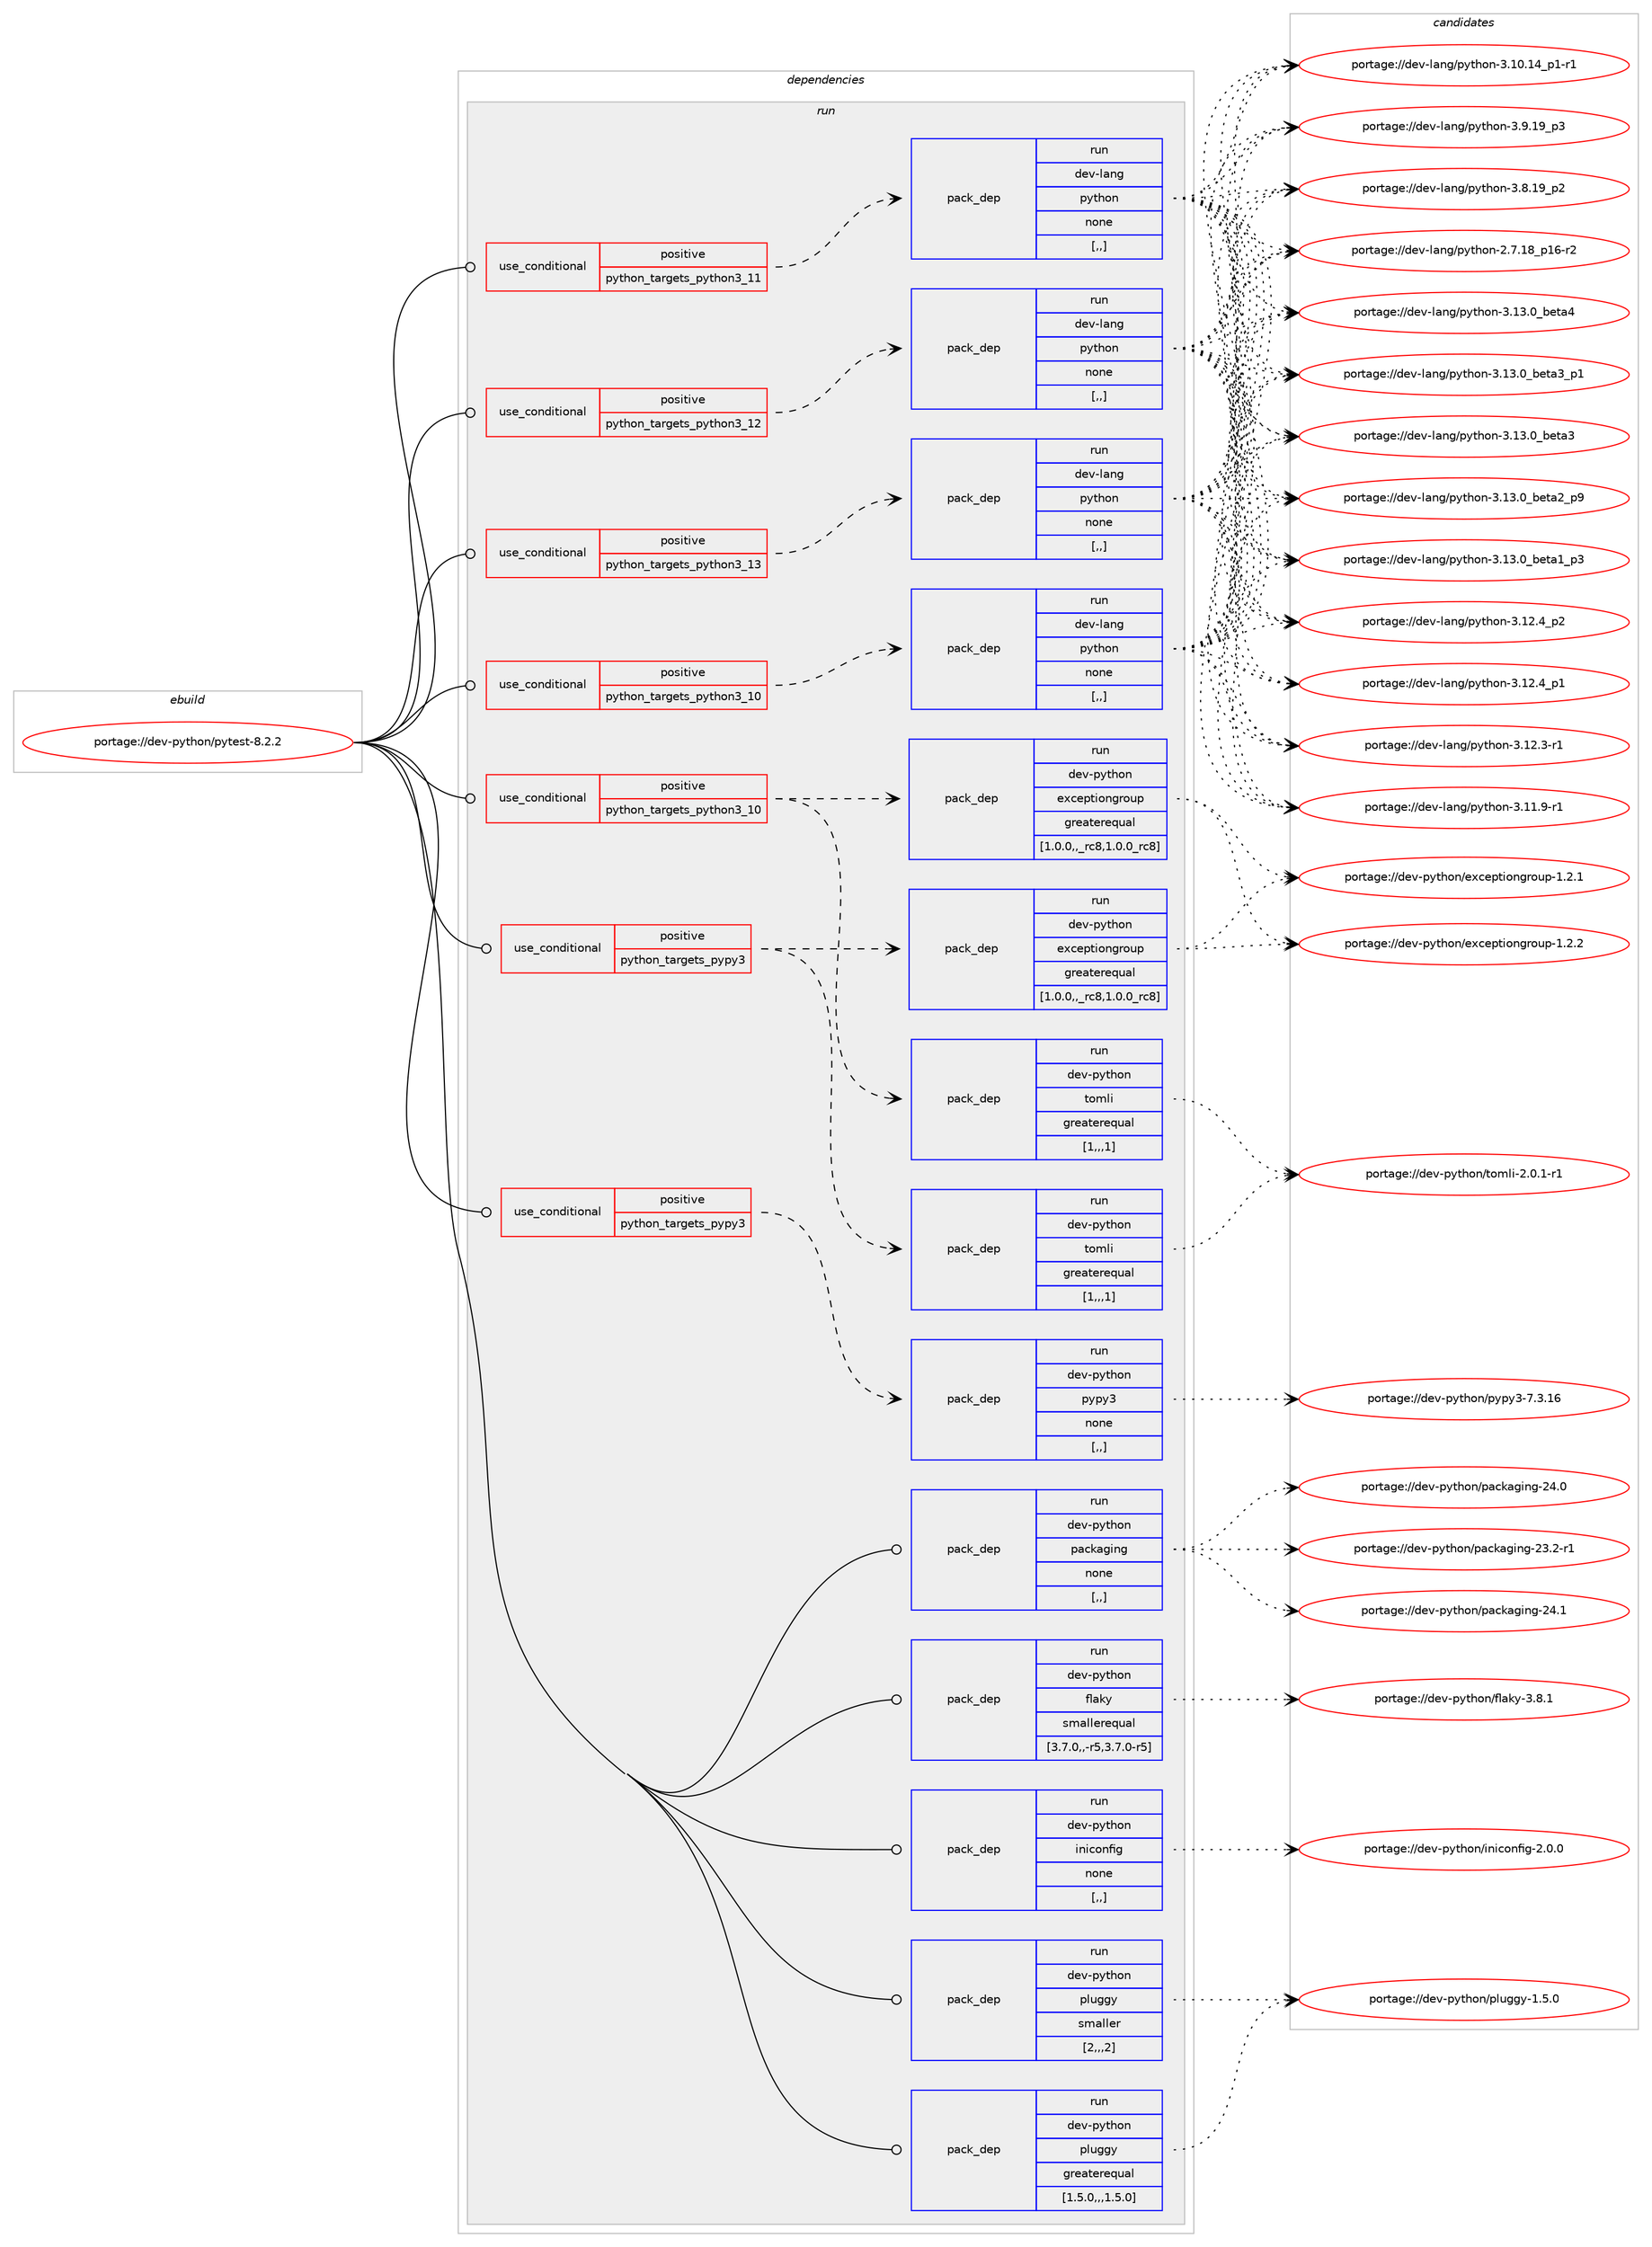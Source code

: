 digraph prolog {

# *************
# Graph options
# *************

newrank=true;
concentrate=true;
compound=true;
graph [rankdir=LR,fontname=Helvetica,fontsize=10,ranksep=1.5];#, ranksep=2.5, nodesep=0.2];
edge  [arrowhead=vee];
node  [fontname=Helvetica,fontsize=10];

# **********
# The ebuild
# **********

subgraph cluster_leftcol {
color=gray;
label=<<i>ebuild</i>>;
id [label="portage://dev-python/pytest-8.2.2", color=red, width=4, href="../dev-python/pytest-8.2.2.svg"];
}

# ****************
# The dependencies
# ****************

subgraph cluster_midcol {
color=gray;
label=<<i>dependencies</i>>;
subgraph cluster_compile {
fillcolor="#eeeeee";
style=filled;
label=<<i>compile</i>>;
}
subgraph cluster_compileandrun {
fillcolor="#eeeeee";
style=filled;
label=<<i>compile and run</i>>;
}
subgraph cluster_run {
fillcolor="#eeeeee";
style=filled;
label=<<i>run</i>>;
subgraph cond38117 {
dependency159617 [label=<<TABLE BORDER="0" CELLBORDER="1" CELLSPACING="0" CELLPADDING="4"><TR><TD ROWSPAN="3" CELLPADDING="10">use_conditional</TD></TR><TR><TD>positive</TD></TR><TR><TD>python_targets_pypy3</TD></TR></TABLE>>, shape=none, color=red];
subgraph pack120227 {
dependency159618 [label=<<TABLE BORDER="0" CELLBORDER="1" CELLSPACING="0" CELLPADDING="4" WIDTH="220"><TR><TD ROWSPAN="6" CELLPADDING="30">pack_dep</TD></TR><TR><TD WIDTH="110">run</TD></TR><TR><TD>dev-python</TD></TR><TR><TD>exceptiongroup</TD></TR><TR><TD>greaterequal</TD></TR><TR><TD>[1.0.0,,_rc8,1.0.0_rc8]</TD></TR></TABLE>>, shape=none, color=blue];
}
dependency159617:e -> dependency159618:w [weight=20,style="dashed",arrowhead="vee"];
subgraph pack120228 {
dependency159619 [label=<<TABLE BORDER="0" CELLBORDER="1" CELLSPACING="0" CELLPADDING="4" WIDTH="220"><TR><TD ROWSPAN="6" CELLPADDING="30">pack_dep</TD></TR><TR><TD WIDTH="110">run</TD></TR><TR><TD>dev-python</TD></TR><TR><TD>tomli</TD></TR><TR><TD>greaterequal</TD></TR><TR><TD>[1,,,1]</TD></TR></TABLE>>, shape=none, color=blue];
}
dependency159617:e -> dependency159619:w [weight=20,style="dashed",arrowhead="vee"];
}
id:e -> dependency159617:w [weight=20,style="solid",arrowhead="odot"];
subgraph cond38118 {
dependency159620 [label=<<TABLE BORDER="0" CELLBORDER="1" CELLSPACING="0" CELLPADDING="4"><TR><TD ROWSPAN="3" CELLPADDING="10">use_conditional</TD></TR><TR><TD>positive</TD></TR><TR><TD>python_targets_pypy3</TD></TR></TABLE>>, shape=none, color=red];
subgraph pack120229 {
dependency159621 [label=<<TABLE BORDER="0" CELLBORDER="1" CELLSPACING="0" CELLPADDING="4" WIDTH="220"><TR><TD ROWSPAN="6" CELLPADDING="30">pack_dep</TD></TR><TR><TD WIDTH="110">run</TD></TR><TR><TD>dev-python</TD></TR><TR><TD>pypy3</TD></TR><TR><TD>none</TD></TR><TR><TD>[,,]</TD></TR></TABLE>>, shape=none, color=blue];
}
dependency159620:e -> dependency159621:w [weight=20,style="dashed",arrowhead="vee"];
}
id:e -> dependency159620:w [weight=20,style="solid",arrowhead="odot"];
subgraph cond38119 {
dependency159622 [label=<<TABLE BORDER="0" CELLBORDER="1" CELLSPACING="0" CELLPADDING="4"><TR><TD ROWSPAN="3" CELLPADDING="10">use_conditional</TD></TR><TR><TD>positive</TD></TR><TR><TD>python_targets_python3_10</TD></TR></TABLE>>, shape=none, color=red];
subgraph pack120230 {
dependency159623 [label=<<TABLE BORDER="0" CELLBORDER="1" CELLSPACING="0" CELLPADDING="4" WIDTH="220"><TR><TD ROWSPAN="6" CELLPADDING="30">pack_dep</TD></TR><TR><TD WIDTH="110">run</TD></TR><TR><TD>dev-lang</TD></TR><TR><TD>python</TD></TR><TR><TD>none</TD></TR><TR><TD>[,,]</TD></TR></TABLE>>, shape=none, color=blue];
}
dependency159622:e -> dependency159623:w [weight=20,style="dashed",arrowhead="vee"];
}
id:e -> dependency159622:w [weight=20,style="solid",arrowhead="odot"];
subgraph cond38120 {
dependency159624 [label=<<TABLE BORDER="0" CELLBORDER="1" CELLSPACING="0" CELLPADDING="4"><TR><TD ROWSPAN="3" CELLPADDING="10">use_conditional</TD></TR><TR><TD>positive</TD></TR><TR><TD>python_targets_python3_10</TD></TR></TABLE>>, shape=none, color=red];
subgraph pack120231 {
dependency159625 [label=<<TABLE BORDER="0" CELLBORDER="1" CELLSPACING="0" CELLPADDING="4" WIDTH="220"><TR><TD ROWSPAN="6" CELLPADDING="30">pack_dep</TD></TR><TR><TD WIDTH="110">run</TD></TR><TR><TD>dev-python</TD></TR><TR><TD>exceptiongroup</TD></TR><TR><TD>greaterequal</TD></TR><TR><TD>[1.0.0,,_rc8,1.0.0_rc8]</TD></TR></TABLE>>, shape=none, color=blue];
}
dependency159624:e -> dependency159625:w [weight=20,style="dashed",arrowhead="vee"];
subgraph pack120232 {
dependency159626 [label=<<TABLE BORDER="0" CELLBORDER="1" CELLSPACING="0" CELLPADDING="4" WIDTH="220"><TR><TD ROWSPAN="6" CELLPADDING="30">pack_dep</TD></TR><TR><TD WIDTH="110">run</TD></TR><TR><TD>dev-python</TD></TR><TR><TD>tomli</TD></TR><TR><TD>greaterequal</TD></TR><TR><TD>[1,,,1]</TD></TR></TABLE>>, shape=none, color=blue];
}
dependency159624:e -> dependency159626:w [weight=20,style="dashed",arrowhead="vee"];
}
id:e -> dependency159624:w [weight=20,style="solid",arrowhead="odot"];
subgraph cond38121 {
dependency159627 [label=<<TABLE BORDER="0" CELLBORDER="1" CELLSPACING="0" CELLPADDING="4"><TR><TD ROWSPAN="3" CELLPADDING="10">use_conditional</TD></TR><TR><TD>positive</TD></TR><TR><TD>python_targets_python3_11</TD></TR></TABLE>>, shape=none, color=red];
subgraph pack120233 {
dependency159628 [label=<<TABLE BORDER="0" CELLBORDER="1" CELLSPACING="0" CELLPADDING="4" WIDTH="220"><TR><TD ROWSPAN="6" CELLPADDING="30">pack_dep</TD></TR><TR><TD WIDTH="110">run</TD></TR><TR><TD>dev-lang</TD></TR><TR><TD>python</TD></TR><TR><TD>none</TD></TR><TR><TD>[,,]</TD></TR></TABLE>>, shape=none, color=blue];
}
dependency159627:e -> dependency159628:w [weight=20,style="dashed",arrowhead="vee"];
}
id:e -> dependency159627:w [weight=20,style="solid",arrowhead="odot"];
subgraph cond38122 {
dependency159629 [label=<<TABLE BORDER="0" CELLBORDER="1" CELLSPACING="0" CELLPADDING="4"><TR><TD ROWSPAN="3" CELLPADDING="10">use_conditional</TD></TR><TR><TD>positive</TD></TR><TR><TD>python_targets_python3_12</TD></TR></TABLE>>, shape=none, color=red];
subgraph pack120234 {
dependency159630 [label=<<TABLE BORDER="0" CELLBORDER="1" CELLSPACING="0" CELLPADDING="4" WIDTH="220"><TR><TD ROWSPAN="6" CELLPADDING="30">pack_dep</TD></TR><TR><TD WIDTH="110">run</TD></TR><TR><TD>dev-lang</TD></TR><TR><TD>python</TD></TR><TR><TD>none</TD></TR><TR><TD>[,,]</TD></TR></TABLE>>, shape=none, color=blue];
}
dependency159629:e -> dependency159630:w [weight=20,style="dashed",arrowhead="vee"];
}
id:e -> dependency159629:w [weight=20,style="solid",arrowhead="odot"];
subgraph cond38123 {
dependency159631 [label=<<TABLE BORDER="0" CELLBORDER="1" CELLSPACING="0" CELLPADDING="4"><TR><TD ROWSPAN="3" CELLPADDING="10">use_conditional</TD></TR><TR><TD>positive</TD></TR><TR><TD>python_targets_python3_13</TD></TR></TABLE>>, shape=none, color=red];
subgraph pack120235 {
dependency159632 [label=<<TABLE BORDER="0" CELLBORDER="1" CELLSPACING="0" CELLPADDING="4" WIDTH="220"><TR><TD ROWSPAN="6" CELLPADDING="30">pack_dep</TD></TR><TR><TD WIDTH="110">run</TD></TR><TR><TD>dev-lang</TD></TR><TR><TD>python</TD></TR><TR><TD>none</TD></TR><TR><TD>[,,]</TD></TR></TABLE>>, shape=none, color=blue];
}
dependency159631:e -> dependency159632:w [weight=20,style="dashed",arrowhead="vee"];
}
id:e -> dependency159631:w [weight=20,style="solid",arrowhead="odot"];
subgraph pack120236 {
dependency159633 [label=<<TABLE BORDER="0" CELLBORDER="1" CELLSPACING="0" CELLPADDING="4" WIDTH="220"><TR><TD ROWSPAN="6" CELLPADDING="30">pack_dep</TD></TR><TR><TD WIDTH="110">run</TD></TR><TR><TD>dev-python</TD></TR><TR><TD>iniconfig</TD></TR><TR><TD>none</TD></TR><TR><TD>[,,]</TD></TR></TABLE>>, shape=none, color=blue];
}
id:e -> dependency159633:w [weight=20,style="solid",arrowhead="odot"];
subgraph pack120237 {
dependency159634 [label=<<TABLE BORDER="0" CELLBORDER="1" CELLSPACING="0" CELLPADDING="4" WIDTH="220"><TR><TD ROWSPAN="6" CELLPADDING="30">pack_dep</TD></TR><TR><TD WIDTH="110">run</TD></TR><TR><TD>dev-python</TD></TR><TR><TD>packaging</TD></TR><TR><TD>none</TD></TR><TR><TD>[,,]</TD></TR></TABLE>>, shape=none, color=blue];
}
id:e -> dependency159634:w [weight=20,style="solid",arrowhead="odot"];
subgraph pack120238 {
dependency159635 [label=<<TABLE BORDER="0" CELLBORDER="1" CELLSPACING="0" CELLPADDING="4" WIDTH="220"><TR><TD ROWSPAN="6" CELLPADDING="30">pack_dep</TD></TR><TR><TD WIDTH="110">run</TD></TR><TR><TD>dev-python</TD></TR><TR><TD>pluggy</TD></TR><TR><TD>greaterequal</TD></TR><TR><TD>[1.5.0,,,1.5.0]</TD></TR></TABLE>>, shape=none, color=blue];
}
id:e -> dependency159635:w [weight=20,style="solid",arrowhead="odot"];
subgraph pack120239 {
dependency159636 [label=<<TABLE BORDER="0" CELLBORDER="1" CELLSPACING="0" CELLPADDING="4" WIDTH="220"><TR><TD ROWSPAN="6" CELLPADDING="30">pack_dep</TD></TR><TR><TD WIDTH="110">run</TD></TR><TR><TD>dev-python</TD></TR><TR><TD>pluggy</TD></TR><TR><TD>smaller</TD></TR><TR><TD>[2,,,2]</TD></TR></TABLE>>, shape=none, color=blue];
}
id:e -> dependency159636:w [weight=20,style="solid",arrowhead="odot"];
subgraph pack120240 {
dependency159637 [label=<<TABLE BORDER="0" CELLBORDER="1" CELLSPACING="0" CELLPADDING="4" WIDTH="220"><TR><TD ROWSPAN="6" CELLPADDING="30">pack_dep</TD></TR><TR><TD WIDTH="110">run</TD></TR><TR><TD>dev-python</TD></TR><TR><TD>flaky</TD></TR><TR><TD>smallerequal</TD></TR><TR><TD>[3.7.0,,-r5,3.7.0-r5]</TD></TR></TABLE>>, shape=none, color=blue];
}
id:e -> dependency159637:w [weight=20,style="solid",arrowhead="odot"];
}
}

# **************
# The candidates
# **************

subgraph cluster_choices {
rank=same;
color=gray;
label=<<i>candidates</i>>;

subgraph choice120227 {
color=black;
nodesep=1;
choice100101118451121211161041111104710112099101112116105111110103114111117112454946504650 [label="portage://dev-python/exceptiongroup-1.2.2", color=red, width=4,href="../dev-python/exceptiongroup-1.2.2.svg"];
choice100101118451121211161041111104710112099101112116105111110103114111117112454946504649 [label="portage://dev-python/exceptiongroup-1.2.1", color=red, width=4,href="../dev-python/exceptiongroup-1.2.1.svg"];
dependency159618:e -> choice100101118451121211161041111104710112099101112116105111110103114111117112454946504650:w [style=dotted,weight="100"];
dependency159618:e -> choice100101118451121211161041111104710112099101112116105111110103114111117112454946504649:w [style=dotted,weight="100"];
}
subgraph choice120228 {
color=black;
nodesep=1;
choice10010111845112121116104111110471161111091081054550464846494511449 [label="portage://dev-python/tomli-2.0.1-r1", color=red, width=4,href="../dev-python/tomli-2.0.1-r1.svg"];
dependency159619:e -> choice10010111845112121116104111110471161111091081054550464846494511449:w [style=dotted,weight="100"];
}
subgraph choice120229 {
color=black;
nodesep=1;
choice10010111845112121116104111110471121211121215145554651464954 [label="portage://dev-python/pypy3-7.3.16", color=red, width=4,href="../dev-python/pypy3-7.3.16.svg"];
dependency159621:e -> choice10010111845112121116104111110471121211121215145554651464954:w [style=dotted,weight="100"];
}
subgraph choice120230 {
color=black;
nodesep=1;
choice1001011184510897110103471121211161041111104551464951464895981011169752 [label="portage://dev-lang/python-3.13.0_beta4", color=red, width=4,href="../dev-lang/python-3.13.0_beta4.svg"];
choice10010111845108971101034711212111610411111045514649514648959810111697519511249 [label="portage://dev-lang/python-3.13.0_beta3_p1", color=red, width=4,href="../dev-lang/python-3.13.0_beta3_p1.svg"];
choice1001011184510897110103471121211161041111104551464951464895981011169751 [label="portage://dev-lang/python-3.13.0_beta3", color=red, width=4,href="../dev-lang/python-3.13.0_beta3.svg"];
choice10010111845108971101034711212111610411111045514649514648959810111697509511257 [label="portage://dev-lang/python-3.13.0_beta2_p9", color=red, width=4,href="../dev-lang/python-3.13.0_beta2_p9.svg"];
choice10010111845108971101034711212111610411111045514649514648959810111697499511251 [label="portage://dev-lang/python-3.13.0_beta1_p3", color=red, width=4,href="../dev-lang/python-3.13.0_beta1_p3.svg"];
choice100101118451089711010347112121116104111110455146495046529511250 [label="portage://dev-lang/python-3.12.4_p2", color=red, width=4,href="../dev-lang/python-3.12.4_p2.svg"];
choice100101118451089711010347112121116104111110455146495046529511249 [label="portage://dev-lang/python-3.12.4_p1", color=red, width=4,href="../dev-lang/python-3.12.4_p1.svg"];
choice100101118451089711010347112121116104111110455146495046514511449 [label="portage://dev-lang/python-3.12.3-r1", color=red, width=4,href="../dev-lang/python-3.12.3-r1.svg"];
choice100101118451089711010347112121116104111110455146494946574511449 [label="portage://dev-lang/python-3.11.9-r1", color=red, width=4,href="../dev-lang/python-3.11.9-r1.svg"];
choice100101118451089711010347112121116104111110455146494846495295112494511449 [label="portage://dev-lang/python-3.10.14_p1-r1", color=red, width=4,href="../dev-lang/python-3.10.14_p1-r1.svg"];
choice100101118451089711010347112121116104111110455146574649579511251 [label="portage://dev-lang/python-3.9.19_p3", color=red, width=4,href="../dev-lang/python-3.9.19_p3.svg"];
choice100101118451089711010347112121116104111110455146564649579511250 [label="portage://dev-lang/python-3.8.19_p2", color=red, width=4,href="../dev-lang/python-3.8.19_p2.svg"];
choice100101118451089711010347112121116104111110455046554649569511249544511450 [label="portage://dev-lang/python-2.7.18_p16-r2", color=red, width=4,href="../dev-lang/python-2.7.18_p16-r2.svg"];
dependency159623:e -> choice1001011184510897110103471121211161041111104551464951464895981011169752:w [style=dotted,weight="100"];
dependency159623:e -> choice10010111845108971101034711212111610411111045514649514648959810111697519511249:w [style=dotted,weight="100"];
dependency159623:e -> choice1001011184510897110103471121211161041111104551464951464895981011169751:w [style=dotted,weight="100"];
dependency159623:e -> choice10010111845108971101034711212111610411111045514649514648959810111697509511257:w [style=dotted,weight="100"];
dependency159623:e -> choice10010111845108971101034711212111610411111045514649514648959810111697499511251:w [style=dotted,weight="100"];
dependency159623:e -> choice100101118451089711010347112121116104111110455146495046529511250:w [style=dotted,weight="100"];
dependency159623:e -> choice100101118451089711010347112121116104111110455146495046529511249:w [style=dotted,weight="100"];
dependency159623:e -> choice100101118451089711010347112121116104111110455146495046514511449:w [style=dotted,weight="100"];
dependency159623:e -> choice100101118451089711010347112121116104111110455146494946574511449:w [style=dotted,weight="100"];
dependency159623:e -> choice100101118451089711010347112121116104111110455146494846495295112494511449:w [style=dotted,weight="100"];
dependency159623:e -> choice100101118451089711010347112121116104111110455146574649579511251:w [style=dotted,weight="100"];
dependency159623:e -> choice100101118451089711010347112121116104111110455146564649579511250:w [style=dotted,weight="100"];
dependency159623:e -> choice100101118451089711010347112121116104111110455046554649569511249544511450:w [style=dotted,weight="100"];
}
subgraph choice120231 {
color=black;
nodesep=1;
choice100101118451121211161041111104710112099101112116105111110103114111117112454946504650 [label="portage://dev-python/exceptiongroup-1.2.2", color=red, width=4,href="../dev-python/exceptiongroup-1.2.2.svg"];
choice100101118451121211161041111104710112099101112116105111110103114111117112454946504649 [label="portage://dev-python/exceptiongroup-1.2.1", color=red, width=4,href="../dev-python/exceptiongroup-1.2.1.svg"];
dependency159625:e -> choice100101118451121211161041111104710112099101112116105111110103114111117112454946504650:w [style=dotted,weight="100"];
dependency159625:e -> choice100101118451121211161041111104710112099101112116105111110103114111117112454946504649:w [style=dotted,weight="100"];
}
subgraph choice120232 {
color=black;
nodesep=1;
choice10010111845112121116104111110471161111091081054550464846494511449 [label="portage://dev-python/tomli-2.0.1-r1", color=red, width=4,href="../dev-python/tomli-2.0.1-r1.svg"];
dependency159626:e -> choice10010111845112121116104111110471161111091081054550464846494511449:w [style=dotted,weight="100"];
}
subgraph choice120233 {
color=black;
nodesep=1;
choice1001011184510897110103471121211161041111104551464951464895981011169752 [label="portage://dev-lang/python-3.13.0_beta4", color=red, width=4,href="../dev-lang/python-3.13.0_beta4.svg"];
choice10010111845108971101034711212111610411111045514649514648959810111697519511249 [label="portage://dev-lang/python-3.13.0_beta3_p1", color=red, width=4,href="../dev-lang/python-3.13.0_beta3_p1.svg"];
choice1001011184510897110103471121211161041111104551464951464895981011169751 [label="portage://dev-lang/python-3.13.0_beta3", color=red, width=4,href="../dev-lang/python-3.13.0_beta3.svg"];
choice10010111845108971101034711212111610411111045514649514648959810111697509511257 [label="portage://dev-lang/python-3.13.0_beta2_p9", color=red, width=4,href="../dev-lang/python-3.13.0_beta2_p9.svg"];
choice10010111845108971101034711212111610411111045514649514648959810111697499511251 [label="portage://dev-lang/python-3.13.0_beta1_p3", color=red, width=4,href="../dev-lang/python-3.13.0_beta1_p3.svg"];
choice100101118451089711010347112121116104111110455146495046529511250 [label="portage://dev-lang/python-3.12.4_p2", color=red, width=4,href="../dev-lang/python-3.12.4_p2.svg"];
choice100101118451089711010347112121116104111110455146495046529511249 [label="portage://dev-lang/python-3.12.4_p1", color=red, width=4,href="../dev-lang/python-3.12.4_p1.svg"];
choice100101118451089711010347112121116104111110455146495046514511449 [label="portage://dev-lang/python-3.12.3-r1", color=red, width=4,href="../dev-lang/python-3.12.3-r1.svg"];
choice100101118451089711010347112121116104111110455146494946574511449 [label="portage://dev-lang/python-3.11.9-r1", color=red, width=4,href="../dev-lang/python-3.11.9-r1.svg"];
choice100101118451089711010347112121116104111110455146494846495295112494511449 [label="portage://dev-lang/python-3.10.14_p1-r1", color=red, width=4,href="../dev-lang/python-3.10.14_p1-r1.svg"];
choice100101118451089711010347112121116104111110455146574649579511251 [label="portage://dev-lang/python-3.9.19_p3", color=red, width=4,href="../dev-lang/python-3.9.19_p3.svg"];
choice100101118451089711010347112121116104111110455146564649579511250 [label="portage://dev-lang/python-3.8.19_p2", color=red, width=4,href="../dev-lang/python-3.8.19_p2.svg"];
choice100101118451089711010347112121116104111110455046554649569511249544511450 [label="portage://dev-lang/python-2.7.18_p16-r2", color=red, width=4,href="../dev-lang/python-2.7.18_p16-r2.svg"];
dependency159628:e -> choice1001011184510897110103471121211161041111104551464951464895981011169752:w [style=dotted,weight="100"];
dependency159628:e -> choice10010111845108971101034711212111610411111045514649514648959810111697519511249:w [style=dotted,weight="100"];
dependency159628:e -> choice1001011184510897110103471121211161041111104551464951464895981011169751:w [style=dotted,weight="100"];
dependency159628:e -> choice10010111845108971101034711212111610411111045514649514648959810111697509511257:w [style=dotted,weight="100"];
dependency159628:e -> choice10010111845108971101034711212111610411111045514649514648959810111697499511251:w [style=dotted,weight="100"];
dependency159628:e -> choice100101118451089711010347112121116104111110455146495046529511250:w [style=dotted,weight="100"];
dependency159628:e -> choice100101118451089711010347112121116104111110455146495046529511249:w [style=dotted,weight="100"];
dependency159628:e -> choice100101118451089711010347112121116104111110455146495046514511449:w [style=dotted,weight="100"];
dependency159628:e -> choice100101118451089711010347112121116104111110455146494946574511449:w [style=dotted,weight="100"];
dependency159628:e -> choice100101118451089711010347112121116104111110455146494846495295112494511449:w [style=dotted,weight="100"];
dependency159628:e -> choice100101118451089711010347112121116104111110455146574649579511251:w [style=dotted,weight="100"];
dependency159628:e -> choice100101118451089711010347112121116104111110455146564649579511250:w [style=dotted,weight="100"];
dependency159628:e -> choice100101118451089711010347112121116104111110455046554649569511249544511450:w [style=dotted,weight="100"];
}
subgraph choice120234 {
color=black;
nodesep=1;
choice1001011184510897110103471121211161041111104551464951464895981011169752 [label="portage://dev-lang/python-3.13.0_beta4", color=red, width=4,href="../dev-lang/python-3.13.0_beta4.svg"];
choice10010111845108971101034711212111610411111045514649514648959810111697519511249 [label="portage://dev-lang/python-3.13.0_beta3_p1", color=red, width=4,href="../dev-lang/python-3.13.0_beta3_p1.svg"];
choice1001011184510897110103471121211161041111104551464951464895981011169751 [label="portage://dev-lang/python-3.13.0_beta3", color=red, width=4,href="../dev-lang/python-3.13.0_beta3.svg"];
choice10010111845108971101034711212111610411111045514649514648959810111697509511257 [label="portage://dev-lang/python-3.13.0_beta2_p9", color=red, width=4,href="../dev-lang/python-3.13.0_beta2_p9.svg"];
choice10010111845108971101034711212111610411111045514649514648959810111697499511251 [label="portage://dev-lang/python-3.13.0_beta1_p3", color=red, width=4,href="../dev-lang/python-3.13.0_beta1_p3.svg"];
choice100101118451089711010347112121116104111110455146495046529511250 [label="portage://dev-lang/python-3.12.4_p2", color=red, width=4,href="../dev-lang/python-3.12.4_p2.svg"];
choice100101118451089711010347112121116104111110455146495046529511249 [label="portage://dev-lang/python-3.12.4_p1", color=red, width=4,href="../dev-lang/python-3.12.4_p1.svg"];
choice100101118451089711010347112121116104111110455146495046514511449 [label="portage://dev-lang/python-3.12.3-r1", color=red, width=4,href="../dev-lang/python-3.12.3-r1.svg"];
choice100101118451089711010347112121116104111110455146494946574511449 [label="portage://dev-lang/python-3.11.9-r1", color=red, width=4,href="../dev-lang/python-3.11.9-r1.svg"];
choice100101118451089711010347112121116104111110455146494846495295112494511449 [label="portage://dev-lang/python-3.10.14_p1-r1", color=red, width=4,href="../dev-lang/python-3.10.14_p1-r1.svg"];
choice100101118451089711010347112121116104111110455146574649579511251 [label="portage://dev-lang/python-3.9.19_p3", color=red, width=4,href="../dev-lang/python-3.9.19_p3.svg"];
choice100101118451089711010347112121116104111110455146564649579511250 [label="portage://dev-lang/python-3.8.19_p2", color=red, width=4,href="../dev-lang/python-3.8.19_p2.svg"];
choice100101118451089711010347112121116104111110455046554649569511249544511450 [label="portage://dev-lang/python-2.7.18_p16-r2", color=red, width=4,href="../dev-lang/python-2.7.18_p16-r2.svg"];
dependency159630:e -> choice1001011184510897110103471121211161041111104551464951464895981011169752:w [style=dotted,weight="100"];
dependency159630:e -> choice10010111845108971101034711212111610411111045514649514648959810111697519511249:w [style=dotted,weight="100"];
dependency159630:e -> choice1001011184510897110103471121211161041111104551464951464895981011169751:w [style=dotted,weight="100"];
dependency159630:e -> choice10010111845108971101034711212111610411111045514649514648959810111697509511257:w [style=dotted,weight="100"];
dependency159630:e -> choice10010111845108971101034711212111610411111045514649514648959810111697499511251:w [style=dotted,weight="100"];
dependency159630:e -> choice100101118451089711010347112121116104111110455146495046529511250:w [style=dotted,weight="100"];
dependency159630:e -> choice100101118451089711010347112121116104111110455146495046529511249:w [style=dotted,weight="100"];
dependency159630:e -> choice100101118451089711010347112121116104111110455146495046514511449:w [style=dotted,weight="100"];
dependency159630:e -> choice100101118451089711010347112121116104111110455146494946574511449:w [style=dotted,weight="100"];
dependency159630:e -> choice100101118451089711010347112121116104111110455146494846495295112494511449:w [style=dotted,weight="100"];
dependency159630:e -> choice100101118451089711010347112121116104111110455146574649579511251:w [style=dotted,weight="100"];
dependency159630:e -> choice100101118451089711010347112121116104111110455146564649579511250:w [style=dotted,weight="100"];
dependency159630:e -> choice100101118451089711010347112121116104111110455046554649569511249544511450:w [style=dotted,weight="100"];
}
subgraph choice120235 {
color=black;
nodesep=1;
choice1001011184510897110103471121211161041111104551464951464895981011169752 [label="portage://dev-lang/python-3.13.0_beta4", color=red, width=4,href="../dev-lang/python-3.13.0_beta4.svg"];
choice10010111845108971101034711212111610411111045514649514648959810111697519511249 [label="portage://dev-lang/python-3.13.0_beta3_p1", color=red, width=4,href="../dev-lang/python-3.13.0_beta3_p1.svg"];
choice1001011184510897110103471121211161041111104551464951464895981011169751 [label="portage://dev-lang/python-3.13.0_beta3", color=red, width=4,href="../dev-lang/python-3.13.0_beta3.svg"];
choice10010111845108971101034711212111610411111045514649514648959810111697509511257 [label="portage://dev-lang/python-3.13.0_beta2_p9", color=red, width=4,href="../dev-lang/python-3.13.0_beta2_p9.svg"];
choice10010111845108971101034711212111610411111045514649514648959810111697499511251 [label="portage://dev-lang/python-3.13.0_beta1_p3", color=red, width=4,href="../dev-lang/python-3.13.0_beta1_p3.svg"];
choice100101118451089711010347112121116104111110455146495046529511250 [label="portage://dev-lang/python-3.12.4_p2", color=red, width=4,href="../dev-lang/python-3.12.4_p2.svg"];
choice100101118451089711010347112121116104111110455146495046529511249 [label="portage://dev-lang/python-3.12.4_p1", color=red, width=4,href="../dev-lang/python-3.12.4_p1.svg"];
choice100101118451089711010347112121116104111110455146495046514511449 [label="portage://dev-lang/python-3.12.3-r1", color=red, width=4,href="../dev-lang/python-3.12.3-r1.svg"];
choice100101118451089711010347112121116104111110455146494946574511449 [label="portage://dev-lang/python-3.11.9-r1", color=red, width=4,href="../dev-lang/python-3.11.9-r1.svg"];
choice100101118451089711010347112121116104111110455146494846495295112494511449 [label="portage://dev-lang/python-3.10.14_p1-r1", color=red, width=4,href="../dev-lang/python-3.10.14_p1-r1.svg"];
choice100101118451089711010347112121116104111110455146574649579511251 [label="portage://dev-lang/python-3.9.19_p3", color=red, width=4,href="../dev-lang/python-3.9.19_p3.svg"];
choice100101118451089711010347112121116104111110455146564649579511250 [label="portage://dev-lang/python-3.8.19_p2", color=red, width=4,href="../dev-lang/python-3.8.19_p2.svg"];
choice100101118451089711010347112121116104111110455046554649569511249544511450 [label="portage://dev-lang/python-2.7.18_p16-r2", color=red, width=4,href="../dev-lang/python-2.7.18_p16-r2.svg"];
dependency159632:e -> choice1001011184510897110103471121211161041111104551464951464895981011169752:w [style=dotted,weight="100"];
dependency159632:e -> choice10010111845108971101034711212111610411111045514649514648959810111697519511249:w [style=dotted,weight="100"];
dependency159632:e -> choice1001011184510897110103471121211161041111104551464951464895981011169751:w [style=dotted,weight="100"];
dependency159632:e -> choice10010111845108971101034711212111610411111045514649514648959810111697509511257:w [style=dotted,weight="100"];
dependency159632:e -> choice10010111845108971101034711212111610411111045514649514648959810111697499511251:w [style=dotted,weight="100"];
dependency159632:e -> choice100101118451089711010347112121116104111110455146495046529511250:w [style=dotted,weight="100"];
dependency159632:e -> choice100101118451089711010347112121116104111110455146495046529511249:w [style=dotted,weight="100"];
dependency159632:e -> choice100101118451089711010347112121116104111110455146495046514511449:w [style=dotted,weight="100"];
dependency159632:e -> choice100101118451089711010347112121116104111110455146494946574511449:w [style=dotted,weight="100"];
dependency159632:e -> choice100101118451089711010347112121116104111110455146494846495295112494511449:w [style=dotted,weight="100"];
dependency159632:e -> choice100101118451089711010347112121116104111110455146574649579511251:w [style=dotted,weight="100"];
dependency159632:e -> choice100101118451089711010347112121116104111110455146564649579511250:w [style=dotted,weight="100"];
dependency159632:e -> choice100101118451089711010347112121116104111110455046554649569511249544511450:w [style=dotted,weight="100"];
}
subgraph choice120236 {
color=black;
nodesep=1;
choice100101118451121211161041111104710511010599111110102105103455046484648 [label="portage://dev-python/iniconfig-2.0.0", color=red, width=4,href="../dev-python/iniconfig-2.0.0.svg"];
dependency159633:e -> choice100101118451121211161041111104710511010599111110102105103455046484648:w [style=dotted,weight="100"];
}
subgraph choice120237 {
color=black;
nodesep=1;
choice10010111845112121116104111110471129799107971031051101034550524649 [label="portage://dev-python/packaging-24.1", color=red, width=4,href="../dev-python/packaging-24.1.svg"];
choice10010111845112121116104111110471129799107971031051101034550524648 [label="portage://dev-python/packaging-24.0", color=red, width=4,href="../dev-python/packaging-24.0.svg"];
choice100101118451121211161041111104711297991079710310511010345505146504511449 [label="portage://dev-python/packaging-23.2-r1", color=red, width=4,href="../dev-python/packaging-23.2-r1.svg"];
dependency159634:e -> choice10010111845112121116104111110471129799107971031051101034550524649:w [style=dotted,weight="100"];
dependency159634:e -> choice10010111845112121116104111110471129799107971031051101034550524648:w [style=dotted,weight="100"];
dependency159634:e -> choice100101118451121211161041111104711297991079710310511010345505146504511449:w [style=dotted,weight="100"];
}
subgraph choice120238 {
color=black;
nodesep=1;
choice1001011184511212111610411111047112108117103103121454946534648 [label="portage://dev-python/pluggy-1.5.0", color=red, width=4,href="../dev-python/pluggy-1.5.0.svg"];
dependency159635:e -> choice1001011184511212111610411111047112108117103103121454946534648:w [style=dotted,weight="100"];
}
subgraph choice120239 {
color=black;
nodesep=1;
choice1001011184511212111610411111047112108117103103121454946534648 [label="portage://dev-python/pluggy-1.5.0", color=red, width=4,href="../dev-python/pluggy-1.5.0.svg"];
dependency159636:e -> choice1001011184511212111610411111047112108117103103121454946534648:w [style=dotted,weight="100"];
}
subgraph choice120240 {
color=black;
nodesep=1;
choice100101118451121211161041111104710210897107121455146564649 [label="portage://dev-python/flaky-3.8.1", color=red, width=4,href="../dev-python/flaky-3.8.1.svg"];
dependency159637:e -> choice100101118451121211161041111104710210897107121455146564649:w [style=dotted,weight="100"];
}
}

}
